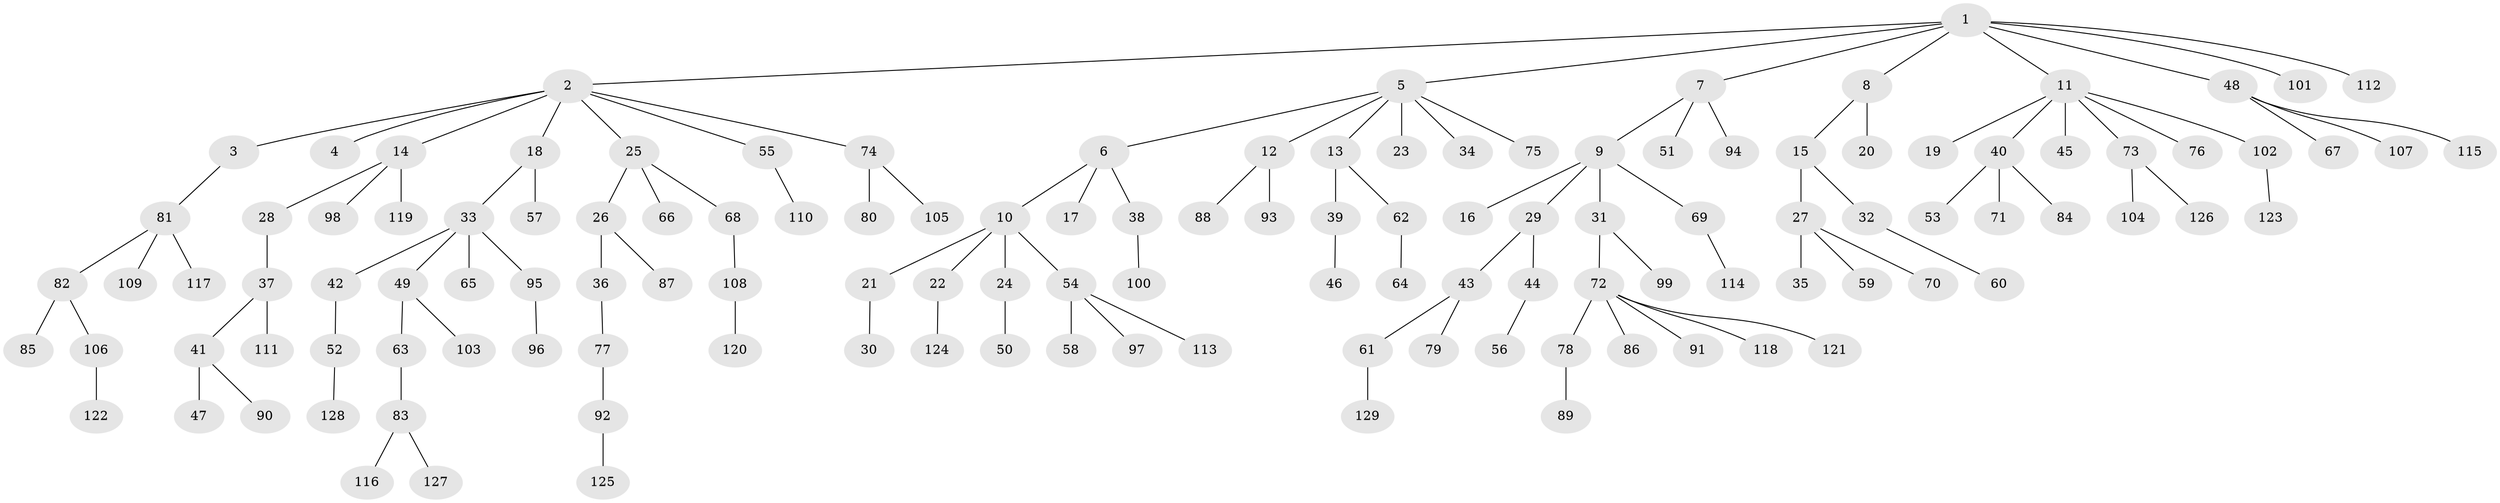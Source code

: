 // Generated by graph-tools (version 1.1) at 2025/11/02/27/25 16:11:26]
// undirected, 129 vertices, 128 edges
graph export_dot {
graph [start="1"]
  node [color=gray90,style=filled];
  1;
  2;
  3;
  4;
  5;
  6;
  7;
  8;
  9;
  10;
  11;
  12;
  13;
  14;
  15;
  16;
  17;
  18;
  19;
  20;
  21;
  22;
  23;
  24;
  25;
  26;
  27;
  28;
  29;
  30;
  31;
  32;
  33;
  34;
  35;
  36;
  37;
  38;
  39;
  40;
  41;
  42;
  43;
  44;
  45;
  46;
  47;
  48;
  49;
  50;
  51;
  52;
  53;
  54;
  55;
  56;
  57;
  58;
  59;
  60;
  61;
  62;
  63;
  64;
  65;
  66;
  67;
  68;
  69;
  70;
  71;
  72;
  73;
  74;
  75;
  76;
  77;
  78;
  79;
  80;
  81;
  82;
  83;
  84;
  85;
  86;
  87;
  88;
  89;
  90;
  91;
  92;
  93;
  94;
  95;
  96;
  97;
  98;
  99;
  100;
  101;
  102;
  103;
  104;
  105;
  106;
  107;
  108;
  109;
  110;
  111;
  112;
  113;
  114;
  115;
  116;
  117;
  118;
  119;
  120;
  121;
  122;
  123;
  124;
  125;
  126;
  127;
  128;
  129;
  1 -- 2;
  1 -- 5;
  1 -- 7;
  1 -- 8;
  1 -- 11;
  1 -- 48;
  1 -- 101;
  1 -- 112;
  2 -- 3;
  2 -- 4;
  2 -- 14;
  2 -- 18;
  2 -- 25;
  2 -- 55;
  2 -- 74;
  3 -- 81;
  5 -- 6;
  5 -- 12;
  5 -- 13;
  5 -- 23;
  5 -- 34;
  5 -- 75;
  6 -- 10;
  6 -- 17;
  6 -- 38;
  7 -- 9;
  7 -- 51;
  7 -- 94;
  8 -- 15;
  8 -- 20;
  9 -- 16;
  9 -- 29;
  9 -- 31;
  9 -- 69;
  10 -- 21;
  10 -- 22;
  10 -- 24;
  10 -- 54;
  11 -- 19;
  11 -- 40;
  11 -- 45;
  11 -- 73;
  11 -- 76;
  11 -- 102;
  12 -- 88;
  12 -- 93;
  13 -- 39;
  13 -- 62;
  14 -- 28;
  14 -- 98;
  14 -- 119;
  15 -- 27;
  15 -- 32;
  18 -- 33;
  18 -- 57;
  21 -- 30;
  22 -- 124;
  24 -- 50;
  25 -- 26;
  25 -- 66;
  25 -- 68;
  26 -- 36;
  26 -- 87;
  27 -- 35;
  27 -- 59;
  27 -- 70;
  28 -- 37;
  29 -- 43;
  29 -- 44;
  31 -- 72;
  31 -- 99;
  32 -- 60;
  33 -- 42;
  33 -- 49;
  33 -- 65;
  33 -- 95;
  36 -- 77;
  37 -- 41;
  37 -- 111;
  38 -- 100;
  39 -- 46;
  40 -- 53;
  40 -- 71;
  40 -- 84;
  41 -- 47;
  41 -- 90;
  42 -- 52;
  43 -- 61;
  43 -- 79;
  44 -- 56;
  48 -- 67;
  48 -- 107;
  48 -- 115;
  49 -- 63;
  49 -- 103;
  52 -- 128;
  54 -- 58;
  54 -- 97;
  54 -- 113;
  55 -- 110;
  61 -- 129;
  62 -- 64;
  63 -- 83;
  68 -- 108;
  69 -- 114;
  72 -- 78;
  72 -- 86;
  72 -- 91;
  72 -- 118;
  72 -- 121;
  73 -- 104;
  73 -- 126;
  74 -- 80;
  74 -- 105;
  77 -- 92;
  78 -- 89;
  81 -- 82;
  81 -- 109;
  81 -- 117;
  82 -- 85;
  82 -- 106;
  83 -- 116;
  83 -- 127;
  92 -- 125;
  95 -- 96;
  102 -- 123;
  106 -- 122;
  108 -- 120;
}

